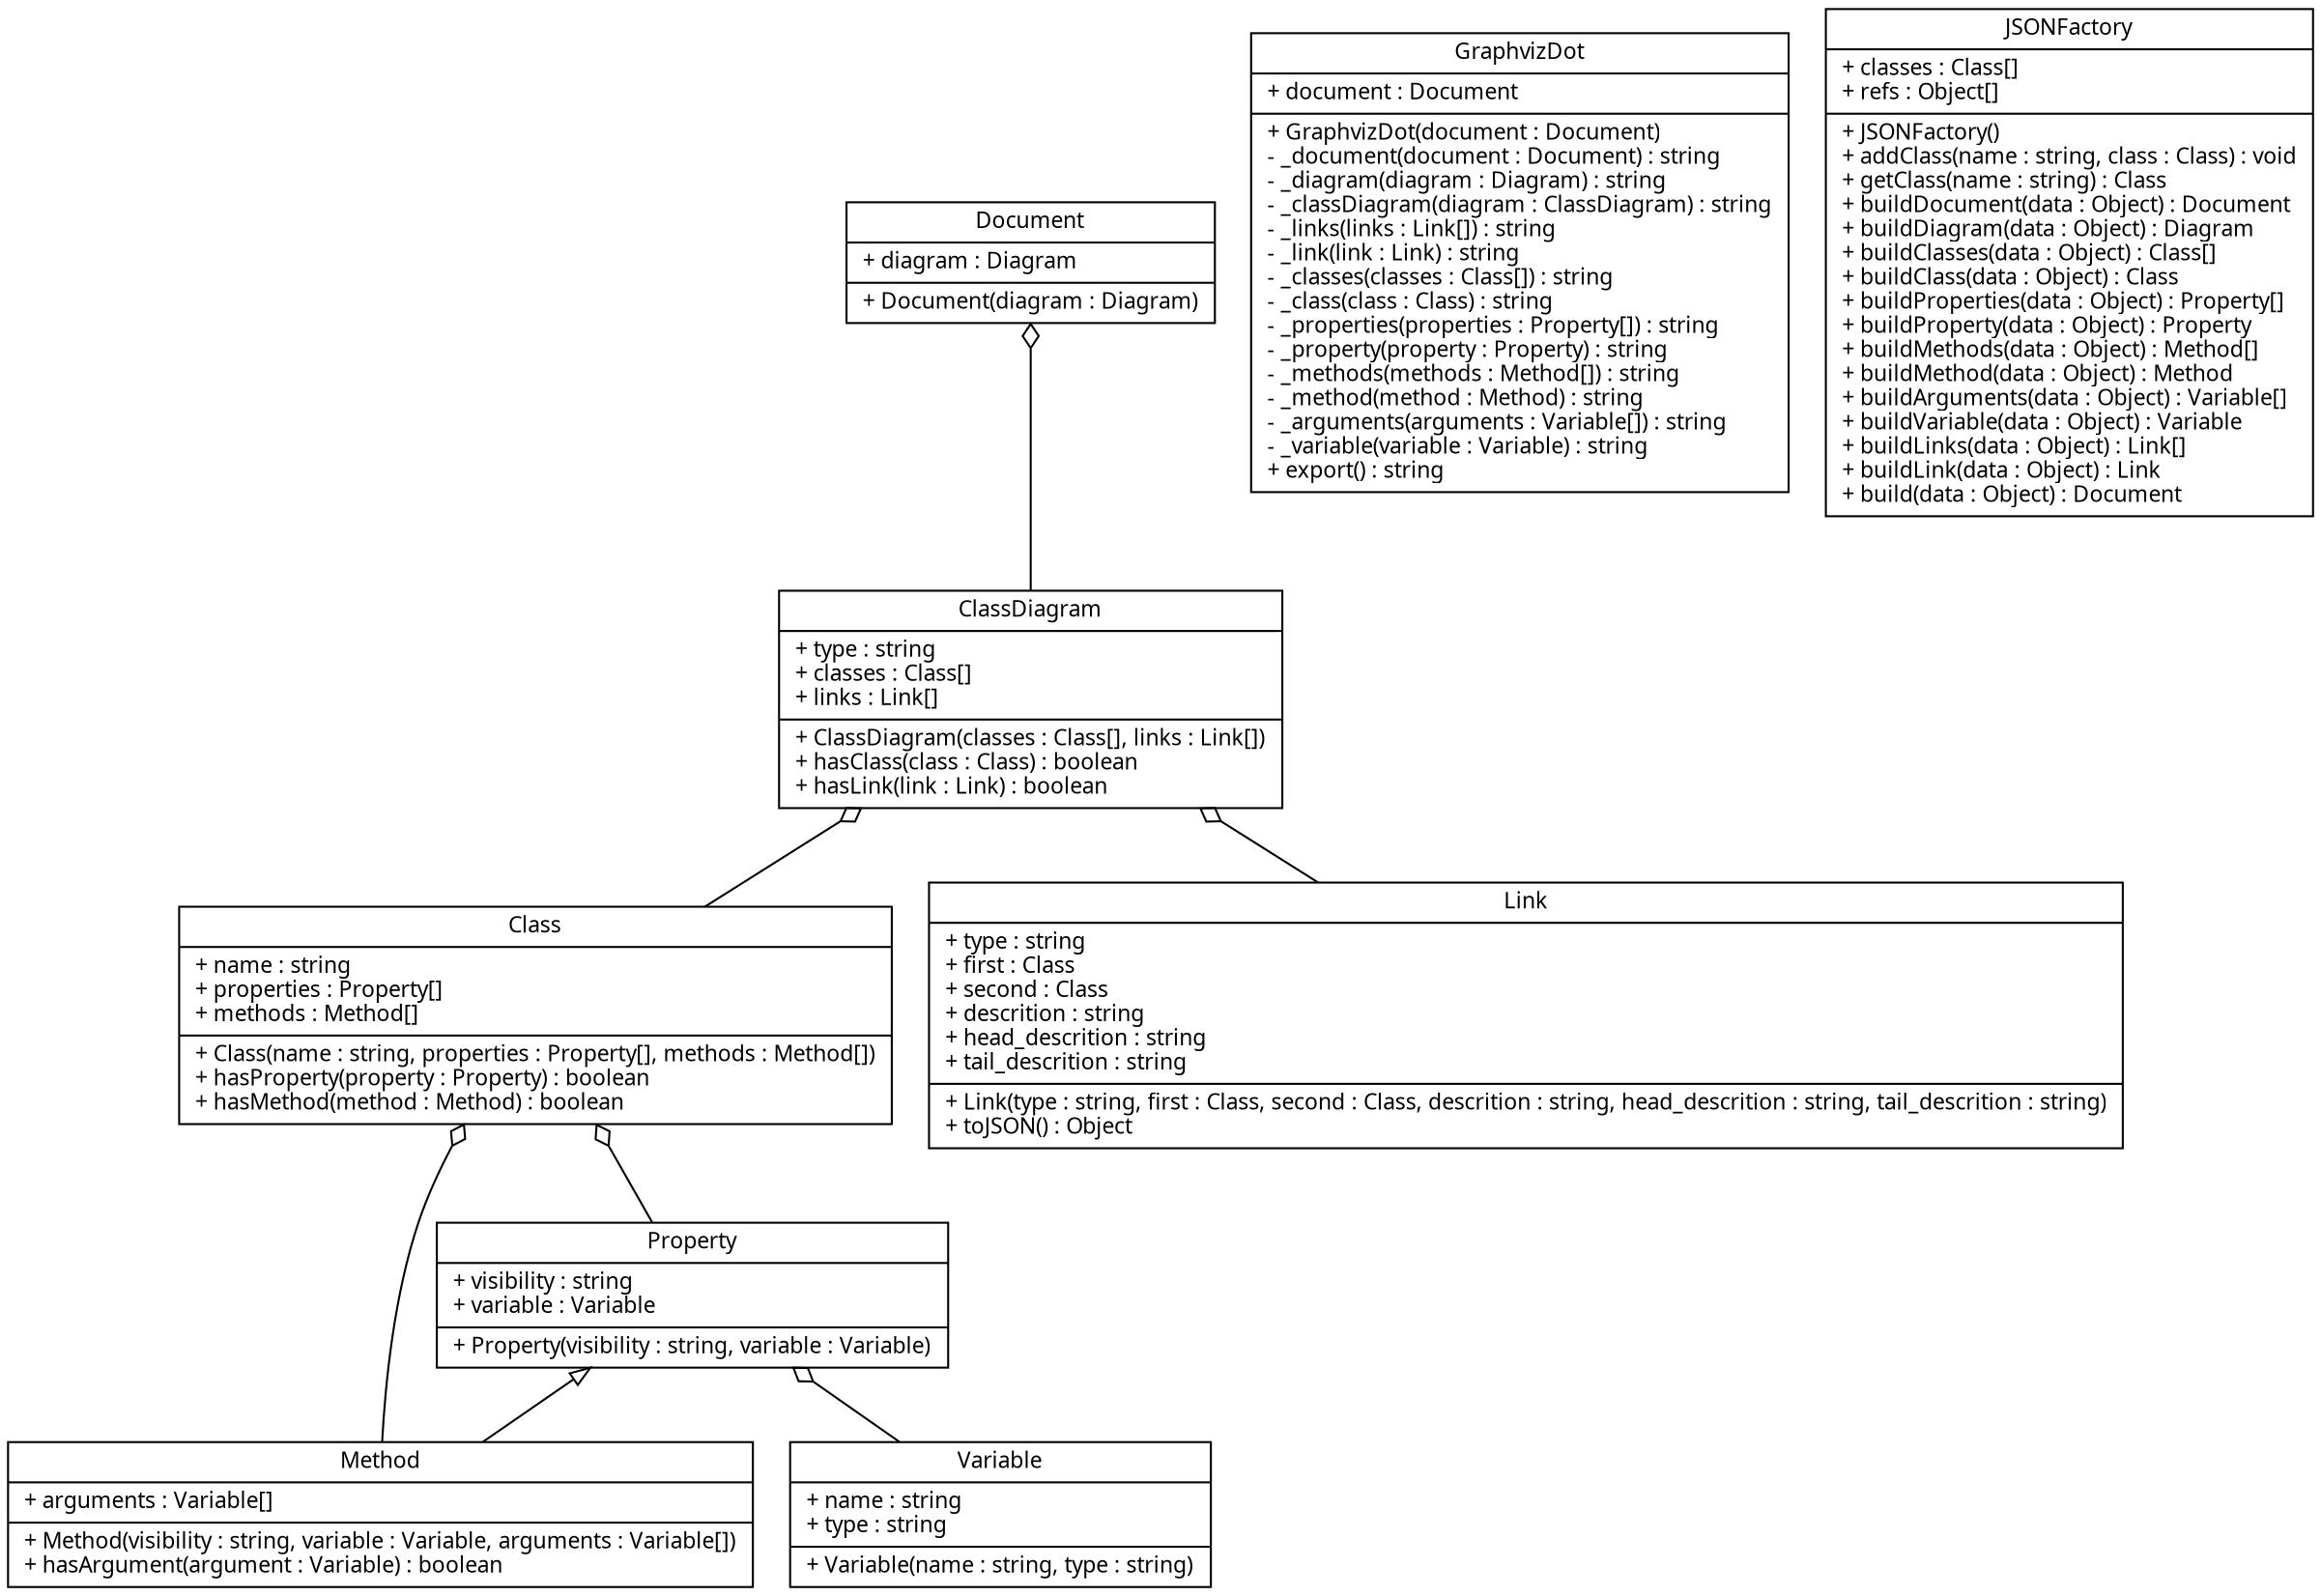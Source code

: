 digraph Document{bgcolor="transparent";node [shape="record",fontname="UbuntuMono-Regular",fontsize="11",style="filled",fillcolor="#ffffff"];edge [arrowhead="none",arrowtail="none",fontname="Ubuntu Mono",fontsize="11"];Document[label="{Document|+ diagram : Diagram \l|+ Document(diagram : Diagram)\l}";];ClassDiagram[label="{ClassDiagram|+ type : string \l+ classes : Class[] \l+ links : Link[] \l|+ ClassDiagram(classes : Class[], links : Link[])\l+ hasClass(class : Class) : boolean\l+ hasLink(link : Link) : boolean\l}";];Class[label="{Class|+ name : string \l+ properties : Property[] \l+ methods : Method[] \l|+ Class(name : string, properties : Property[], methods : Method[])\l+ hasProperty(property : Property) : boolean\l+ hasMethod(method : Method) : boolean\l}";];Property[label="{Property|+ visibility : string \l+ variable : Variable \l|+ Property(visibility : string, variable : Variable)\l}";];Method[label="{Method|+ arguments : Variable[] \l|+ Method(visibility : string, variable : Variable, arguments : Variable[])\l+ hasArgument(argument : Variable) : boolean\l}";];Variable[label="{Variable|+ name : string \l+ type : string \l|+ Variable(name : string, type : string)\l}";];Link[label="{Link|+ type : string \l+ first : Class \l+ second : Class \l+ descrition : string \l+ head_descrition : string \l+ tail_descrition : string \l|+ Link(type : string, first : Class, second : Class, descrition : string, head_descrition : string, tail_descrition : string)\l+ toJSON() : Object\l}";];GraphvizDot[label="{GraphvizDot|+ document : Document \l|+ GraphvizDot(document : Document)\l- _document(document : Document) : string\l- _diagram(diagram : Diagram) : string\l- _classDiagram(diagram : ClassDiagram) : string\l- _links(links : Link[]) : string\l- _link(link : Link) : string\l- _classes(classes : Class[]) : string\l- _class(class : Class) : string\l- _properties(properties : Property[]) : string\l- _property(property : Property) : string\l- _methods(methods : Method[]) : string\l- _method(method : Method) : string\l- _arguments(arguments : Variable[]) : string\l- _variable(variable : Variable) : string\l+ export() : string\l}";];JSONFactory[label="{JSONFactory|+ classes : Class[] \l+ refs : Object[] \l|+ JSONFactory()\l+ addClass(name : string, class : Class) : void\l+ getClass(name : string) : Class\l+ buildDocument(data : Object) : Document\l+ buildDiagram(data : Object) : Diagram\l+ buildClasses(data : Object) : Class[]\l+ buildClass(data : Object) : Class\l+ buildProperties(data : Object) : Property[]\l+ buildProperty(data : Object) : Property\l+ buildMethods(data : Object) : Method[]\l+ buildMethod(data : Object) : Method\l+ buildArguments(data : Object) : Variable[]\l+ buildVariable(data : Object) : Variable\l+ buildLinks(data : Object) : Link[]\l+ buildLink(data : Object) : Link\l+ build(data : Object) : Document\l}";];Property->Method[dir="both",arrowtail="onormal",label="",headlabel="",taillabel=""];Document->ClassDiagram[dir="both",arrowtail="odiamond",label="",headlabel="",taillabel=""];ClassDiagram->Class[dir="both",arrowtail="odiamond",label="",headlabel="",taillabel=""];ClassDiagram->Link[dir="both",arrowtail="odiamond",label="",headlabel="",taillabel=""];Class->Property[dir="both",arrowtail="odiamond",label="",headlabel="",taillabel=""];Class->Method[dir="both",arrowtail="odiamond",label="",headlabel="",taillabel=""];Property->Variable[dir="both",arrowtail="odiamond",label="",headlabel="",taillabel=""];}

